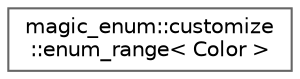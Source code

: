 digraph "类继承关系图"
{
 // LATEX_PDF_SIZE
  bgcolor="transparent";
  edge [fontname=Helvetica,fontsize=10,labelfontname=Helvetica,labelfontsize=10];
  node [fontname=Helvetica,fontsize=10,shape=box,height=0.2,width=0.4];
  rankdir="LR";
  Node0 [id="Node000000",label="magic_enum::customize\l::enum_range\< Color \>",height=0.2,width=0.4,color="grey40", fillcolor="white", style="filled",URL="$structmagic__enum_1_1customize_1_1enum__range_3_01_color_01_4.html",tooltip=" "];
}
